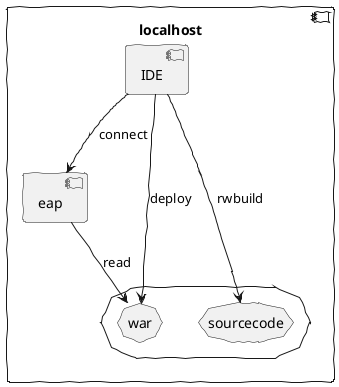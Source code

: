 @startuml
skinparam handwritten true

component "localhost" {
    component "IDE" {

    }

    component "eap"

    storage {
        storage "war" 
        storage "sourcecode"
    }

left to right direction 
eap --> war : read
IDE --> eap : connect
IDE --> war : deploy

top to bottom direction
IDE --> sourcecode : rwbuild


}
@enduml

